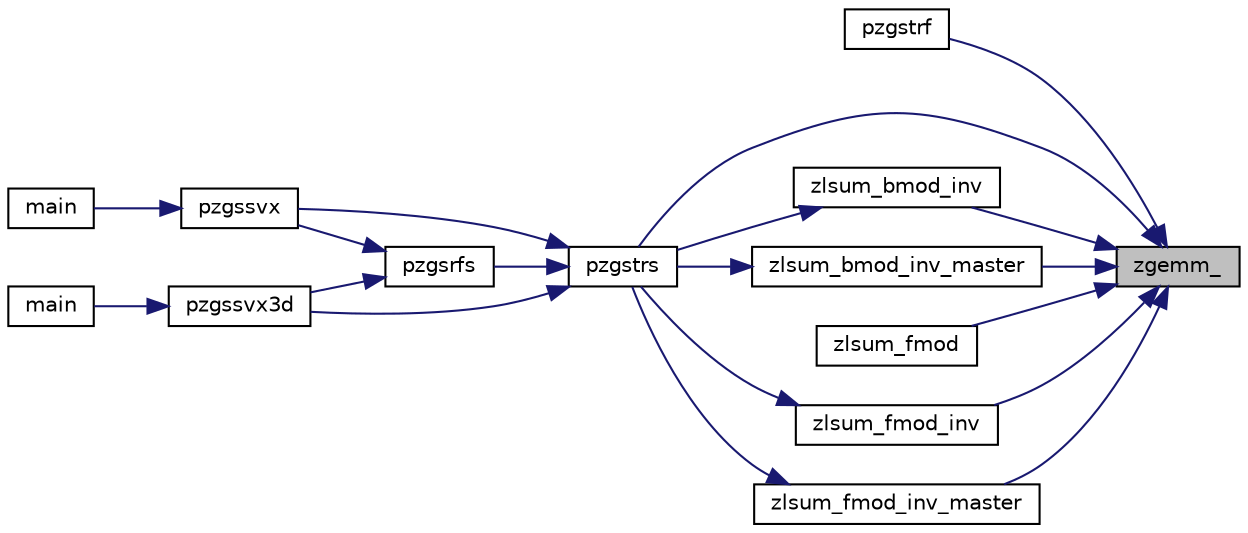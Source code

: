 digraph "zgemm_"
{
 // LATEX_PDF_SIZE
  edge [fontname="Helvetica",fontsize="10",labelfontname="Helvetica",labelfontsize="10"];
  node [fontname="Helvetica",fontsize="10",shape=record];
  rankdir="RL";
  Node1 [label="zgemm_",height=0.2,width=0.4,color="black", fillcolor="grey75", style="filled", fontcolor="black",tooltip=" "];
  Node1 -> Node2 [dir="back",color="midnightblue",fontsize="10",style="solid",fontname="Helvetica"];
  Node2 [label="pzgstrf",height=0.2,width=0.4,color="black", fillcolor="white", style="filled",URL="$pzgstrf__irecv_8c.html#af8cde46cbbc56ad2568a3676fb393d4e",tooltip=" "];
  Node1 -> Node3 [dir="back",color="midnightblue",fontsize="10",style="solid",fontname="Helvetica"];
  Node3 [label="pzgstrs",height=0.2,width=0.4,color="black", fillcolor="white", style="filled",URL="$pzgstrs_8c.html#ad7fb92ed451f1230e570ea3731908689",tooltip=" "];
  Node3 -> Node4 [dir="back",color="midnightblue",fontsize="10",style="solid",fontname="Helvetica"];
  Node4 [label="pzgsrfs",height=0.2,width=0.4,color="black", fillcolor="white", style="filled",URL="$pzgsrfs_8c.html#aa9c3f672e7122af1f5edba64966739c5",tooltip=" "];
  Node4 -> Node5 [dir="back",color="midnightblue",fontsize="10",style="solid",fontname="Helvetica"];
  Node5 [label="pzgssvx",height=0.2,width=0.4,color="black", fillcolor="white", style="filled",URL="$pzgssvx_8c.html#ab6d597b6774ca4be292fe5d4282a131f",tooltip=" "];
  Node5 -> Node6 [dir="back",color="midnightblue",fontsize="10",style="solid",fontname="Helvetica"];
  Node6 [label="main",height=0.2,width=0.4,color="black", fillcolor="white", style="filled",URL="$pzdrive_8c.html#a0ddf1224851353fc92bfbff6f499fa97",tooltip=" "];
  Node4 -> Node7 [dir="back",color="midnightblue",fontsize="10",style="solid",fontname="Helvetica"];
  Node7 [label="pzgssvx3d",height=0.2,width=0.4,color="black", fillcolor="white", style="filled",URL="$pzgssvx3d_8c.html#a6ef4aa5f00fc69565da03fbe2c82dfa4",tooltip=" "];
  Node7 -> Node8 [dir="back",color="midnightblue",fontsize="10",style="solid",fontname="Helvetica"];
  Node8 [label="main",height=0.2,width=0.4,color="black", fillcolor="white", style="filled",URL="$pzdrive3d_8c.html#a0ddf1224851353fc92bfbff6f499fa97",tooltip=" "];
  Node3 -> Node5 [dir="back",color="midnightblue",fontsize="10",style="solid",fontname="Helvetica"];
  Node3 -> Node7 [dir="back",color="midnightblue",fontsize="10",style="solid",fontname="Helvetica"];
  Node1 -> Node9 [dir="back",color="midnightblue",fontsize="10",style="solid",fontname="Helvetica"];
  Node9 [label="zlsum_bmod_inv",height=0.2,width=0.4,color="black", fillcolor="white", style="filled",URL="$pzgstrs__lsum_8c.html#ab222e2bd7283d875db0cbcee35b94fc8",tooltip=" "];
  Node9 -> Node3 [dir="back",color="midnightblue",fontsize="10",style="solid",fontname="Helvetica"];
  Node1 -> Node10 [dir="back",color="midnightblue",fontsize="10",style="solid",fontname="Helvetica"];
  Node10 [label="zlsum_bmod_inv_master",height=0.2,width=0.4,color="black", fillcolor="white", style="filled",URL="$pzgstrs__lsum_8c.html#a8441f2c099debec6d4e57624e0ee1858",tooltip=" "];
  Node10 -> Node3 [dir="back",color="midnightblue",fontsize="10",style="solid",fontname="Helvetica"];
  Node1 -> Node11 [dir="back",color="midnightblue",fontsize="10",style="solid",fontname="Helvetica"];
  Node11 [label="zlsum_fmod",height=0.2,width=0.4,color="black", fillcolor="white", style="filled",URL="$pzgstrs__lsum__Bsend_8c.html#a8b2904efb77d5cd3a13b8cd12a12cdc2",tooltip=" "];
  Node1 -> Node12 [dir="back",color="midnightblue",fontsize="10",style="solid",fontname="Helvetica"];
  Node12 [label="zlsum_fmod_inv",height=0.2,width=0.4,color="black", fillcolor="white", style="filled",URL="$pzgstrs__lsum_8c.html#aa1cc7b4460561738dc90d07144f3ffdb",tooltip=" "];
  Node12 -> Node3 [dir="back",color="midnightblue",fontsize="10",style="solid",fontname="Helvetica"];
  Node1 -> Node13 [dir="back",color="midnightblue",fontsize="10",style="solid",fontname="Helvetica"];
  Node13 [label="zlsum_fmod_inv_master",height=0.2,width=0.4,color="black", fillcolor="white", style="filled",URL="$pzgstrs__lsum_8c.html#a7a8062c3d837d33a3a0047926f23d30d",tooltip=" "];
  Node13 -> Node3 [dir="back",color="midnightblue",fontsize="10",style="solid",fontname="Helvetica"];
}
